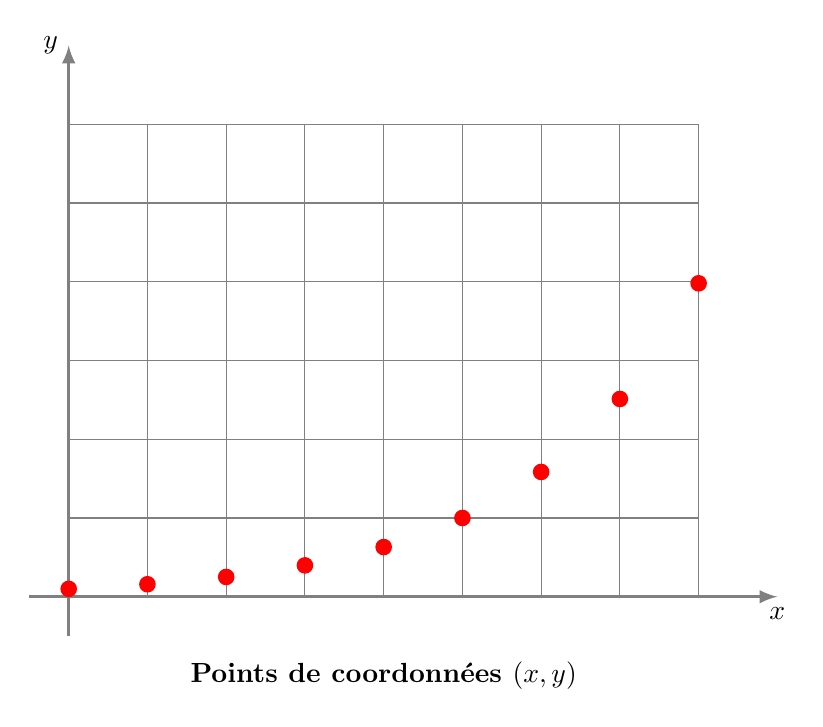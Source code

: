 \begin{tikzpicture}

\draw[gray] (0,0) grid ++(8,6);

\draw[->,>=latex,very thick,gray] (-0.5,0) -- (9,0) node[below,black]{$x$};
\draw[->,>=latex,very thick,gray] (0,-0.5) -- (0,7) node[left,black]{$y$};

% \draw[very thick,red!30] (0,1) -- (8,5);

\foreach\x in {0,...,8}{
\pgfmathsetmacro{\y}{10^(0.2*\x-1)};
  \fill[red] (\x,\y) circle (3pt);
}

\node at (4,-1) {\bf Points de coordonn\'ees $(x,y)$};

\end{tikzpicture} 
